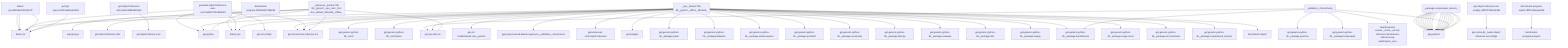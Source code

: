 graph TD
    app-mlperf-inference,d775cac873ee4231_(_reference,_llama2-70b-99,_pytorch,_cpu,_test,_r5.0-dev_default,_bfloat16,_offline_) --> detect,os
    app-mlperf-inference,d775cac873ee4231_(_reference,_llama2-70b-99,_pytorch,_cpu,_test,_r5.0-dev_default,_bfloat16,_offline_) --> get,sys-utils-cm
    app-mlperf-inference,d775cac873ee4231_(_reference,_llama2-70b-99,_pytorch,_cpu,_test,_r5.0-dev_default,_bfloat16,_offline_) --> get,python
    app-mlperf-inference,d775cac873ee4231_(_reference,_llama2-70b-99,_pytorch,_cpu,_test,_r5.0-dev_default,_bfloat16,_offline_) --> get,mlcommons,inference,src
    pull-git-repo,c23132ed65c4421d --> detect,os
    app-mlperf-inference,d775cac873ee4231_(_reference,_llama2-70b-99,_pytorch,_cpu,_test,_r5.0-dev_default,_bfloat16,_offline_) --> pull,git,repo
    get-mlperf-inference-utils,e341e5f86d8342e5 --> get,mlperf,inference,src
    app-mlperf-inference,d775cac873ee4231_(_reference,_llama2-70b-99,_pytorch,_cpu,_test,_r5.0-dev_default,_bfloat16,_offline_) --> get,mlperf,inference,utils
    app-mlperf-inference-mlcommons-python,ff149e9781fc4b65_(_cpu,_llama2-70b-99,_pytorch,_offline,_bfloat16_) --> detect,os
    detect-cpu,586c8a43320142f7 --> detect,os
    app-mlperf-inference-mlcommons-python,ff149e9781fc4b65_(_cpu,_llama2-70b-99,_pytorch,_offline,_bfloat16_) --> detect,cpu
    app-mlperf-inference-mlcommons-python,ff149e9781fc4b65_(_cpu,_llama2-70b-99,_pytorch,_offline,_bfloat16_) --> get,sys-utils-cm
    app-mlperf-inference-mlcommons-python,ff149e9781fc4b65_(_cpu,_llama2-70b-99,_pytorch,_offline,_bfloat16_) --> get,python
    get-generic-python-lib,94b62a682bc44791_(_torch_) --> get,python3
    app-mlperf-inference-mlcommons-python,ff149e9781fc4b65_(_cpu,_llama2-70b-99,_pytorch,_offline,_bfloat16_) --> get,generic-python-lib,_torch
    get-generic-python-lib,94b62a682bc44791_(_torchvision_) --> get,python3
    app-mlperf-inference-mlcommons-python,ff149e9781fc4b65_(_cpu,_llama2-70b-99,_pytorch,_offline,_bfloat16_) --> get,generic-python-lib,_torchvision
    app-mlperf-inference-mlcommons-python,ff149e9781fc4b65_(_cpu,_llama2-70b-99,_pytorch,_offline,_bfloat16_) --> get,ml-model,llama2,raw,_pytorch
    get-preprocessed-dataset-openorca,5614c39cb1564d72_(_validation,_mlcommons_) --> get,sys-utils-cm
    get-preprocessed-dataset-openorca,5614c39cb1564d72_(_validation,_mlcommons_) --> get,python3
    get-generic-python-lib,94b62a682bc44791_(_package.pyarrow_) --> get,python3
    get-preprocessed-dataset-openorca,5614c39cb1564d72_(_validation,_mlcommons_) --> get,generic-python-lib,_package.pyarrow
    get-generic-python-lib,94b62a682bc44791_(_package.fastparquet_) --> get,python3
    get-preprocessed-dataset-openorca,5614c39cb1564d72_(_validation,_mlcommons_) --> get,generic-python-lib,_package.fastparquet
    get-generic-python-lib,94b62a682bc44791_(_package.transformers_) --> get,python3
    get-preprocessed-dataset-openorca,5614c39cb1564d72_(_validation,_mlcommons_) --> get,generic-python-lib,_package.transformers
    get-preprocessed-dataset-openorca,5614c39cb1564d72_(_validation,_mlcommons_) --> download-and-extract,_rclone,_url.mlc-inference:mlcommons-inference-wg-public/open_orca
    app-mlperf-inference-mlcommons-python,ff149e9781fc4b65_(_cpu,_llama2-70b-99,_pytorch,_offline,_bfloat16_) --> get,preprocessed,dataset,openorca,_validation,_mlcommons
    generate-mlperf-inference-user-conf,3af4475745964b93 --> detect,os
    detect-cpu,586c8a43320142f7 --> detect,os
    generate-mlperf-inference-user-conf,3af4475745964b93 --> detect,cpu
    generate-mlperf-inference-user-conf,3af4475745964b93 --> get,python
    generate-mlperf-inference-user-conf,3af4475745964b93 --> get,mlcommons,inference,src
    get-mlperf-inference-sut-configs,c2fbf72009e2445b --> get,cache,dir,_name.mlperf-inference-sut-configs
    generate-mlperf-inference-user-conf,3af4475745964b93 --> get,sut,configs
    app-mlperf-inference-mlcommons-python,ff149e9781fc4b65_(_cpu,_llama2-70b-99,_pytorch,_offline,_bfloat16_) --> generate,user-conf,mlperf,inference
    app-mlperf-inference-mlcommons-python,ff149e9781fc4b65_(_cpu,_llama2-70b-99,_pytorch,_offline,_bfloat16_) --> get,loadgen
    app-mlperf-inference-mlcommons-python,ff149e9781fc4b65_(_cpu,_llama2-70b-99,_pytorch,_offline,_bfloat16_) --> get,mlcommons,inference,src
    app-mlperf-inference-mlcommons-python,ff149e9781fc4b65_(_cpu,_llama2-70b-99,_pytorch,_offline,_bfloat16_) --> get,mlcommons,inference,src
    get-generic-python-lib,94b62a682bc44791_(_package.psutil_) --> get,python3
    app-mlperf-inference-mlcommons-python,ff149e9781fc4b65_(_cpu,_llama2-70b-99,_pytorch,_offline,_bfloat16_) --> get,generic-python-lib,_package.psutil
    get-generic-python-lib,94b62a682bc44791_(_package.transformers_) --> get,python3
    app-mlperf-inference-mlcommons-python,ff149e9781fc4b65_(_cpu,_llama2-70b-99,_pytorch,_offline,_bfloat16_) --> get,generic-python-lib,_package.transformers
    get-generic-python-lib,94b62a682bc44791_(_package.datasets_) --> get,python3
    app-mlperf-inference-mlcommons-python,ff149e9781fc4b65_(_cpu,_llama2-70b-99,_pytorch,_offline,_bfloat16_) --> get,generic-python-lib,_package.datasets
    get-generic-python-lib,94b62a682bc44791_(_package.sentencepiece_) --> get,python3
    app-mlperf-inference-mlcommons-python,ff149e9781fc4b65_(_cpu,_llama2-70b-99,_pytorch,_offline,_bfloat16_) --> get,generic-python-lib,_package.sentencepiece
    get-generic-python-lib,94b62a682bc44791_(_package.protobuf_) --> get,python3
    app-mlperf-inference-mlcommons-python,ff149e9781fc4b65_(_cpu,_llama2-70b-99,_pytorch,_offline,_bfloat16_) --> get,generic-python-lib,_package.protobuf
    get-generic-python-lib,94b62a682bc44791_(_package.accelerate_) --> get,python3
    app-mlperf-inference-mlcommons-python,ff149e9781fc4b65_(_cpu,_llama2-70b-99,_pytorch,_offline,_bfloat16_) --> get,generic-python-lib,_package.accelerate
    get-generic-python-lib,94b62a682bc44791_(_package.absl-py_) --> get,python3
    app-mlperf-inference-mlcommons-python,ff149e9781fc4b65_(_cpu,_llama2-70b-99,_pytorch,_offline,_bfloat16_) --> get,generic-python-lib,_package.absl-py
    get-generic-python-lib,94b62a682bc44791_(_package.evaluate_) --> get,python3
    app-mlperf-inference-mlcommons-python,ff149e9781fc4b65_(_cpu,_llama2-70b-99,_pytorch,_offline,_bfloat16_) --> get,generic-python-lib,_package.evaluate
    get-generic-python-lib,94b62a682bc44791_(_package.nltk_) --> get,python3
    app-mlperf-inference-mlcommons-python,ff149e9781fc4b65_(_cpu,_llama2-70b-99,_pytorch,_offline,_bfloat16_) --> get,generic-python-lib,_package.nltk
    get-generic-python-lib,94b62a682bc44791_(_package.numpy_) --> get,python3
    app-mlperf-inference-mlcommons-python,ff149e9781fc4b65_(_cpu,_llama2-70b-99,_pytorch,_offline,_bfloat16_) --> get,generic-python-lib,_package.numpy
    get-generic-python-lib,94b62a682bc44791_(_package.rouge-score_) --> get,python3
    app-mlperf-inference-mlcommons-python,ff149e9781fc4b65_(_cpu,_llama2-70b-99,_pytorch,_offline,_bfloat16_) --> get,generic-python-lib,_package.rouge-score
    get-generic-python-lib,94b62a682bc44791_(_package.more-itertools_) --> get,python3
    app-mlperf-inference-mlcommons-python,ff149e9781fc4b65_(_cpu,_llama2-70b-99,_pytorch,_offline,_bfloat16_) --> get,generic-python-lib,_package.more-itertools
    get-generic-python-lib,94b62a682bc44791_(_package.compressed_tensors_) --> get,python3
    app-mlperf-inference-mlcommons-python,ff149e9781fc4b65_(_cpu,_llama2-70b-99,_pytorch,_offline,_bfloat16_) --> get,generic-python-lib,_package.compressed_tensors
    detect-cpu,586c8a43320142f7 --> detect,os
    benchmark-program,19f369ef47084895 --> detect,cpu
    benchmark-program-mlperf,cfff0132a8aa4018 --> benchmark-program,program
    app-mlperf-inference-mlcommons-python,ff149e9781fc4b65_(_cpu,_llama2-70b-99,_pytorch,_offline,_bfloat16_) --> benchmark-mlperf